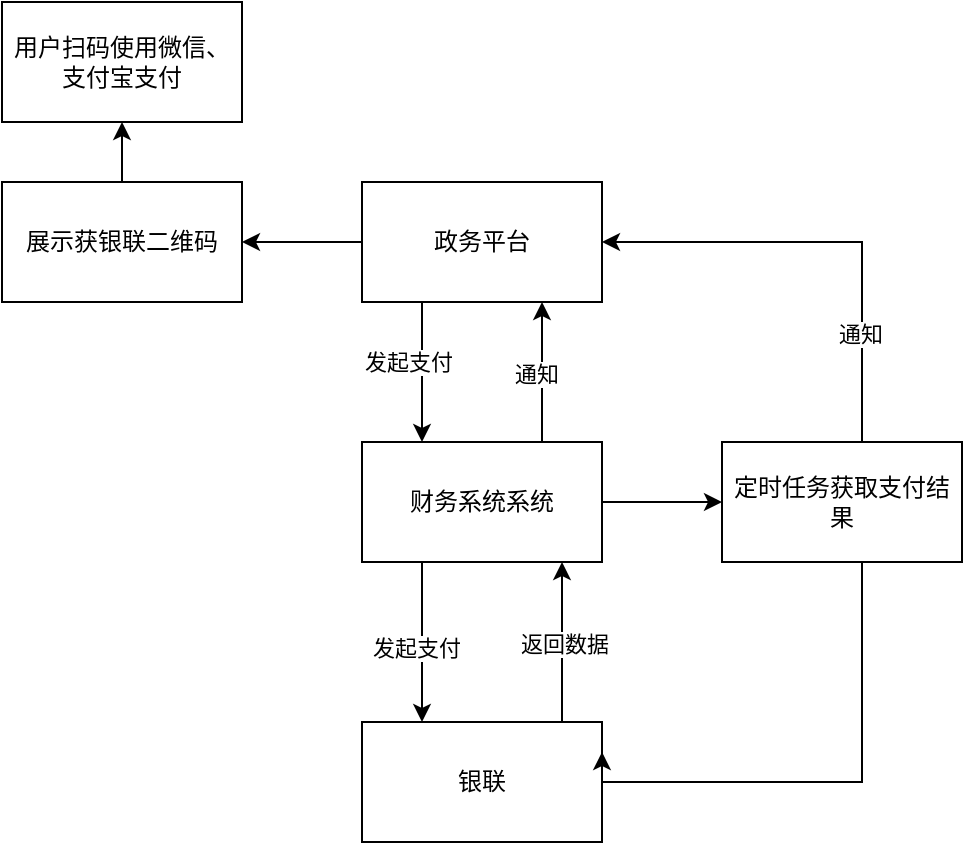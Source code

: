 <mxfile version="24.2.5" type="github">
  <diagram name="第 1 页" id="gC64RIAmAKdzleii_ZuX">
    <mxGraphModel dx="1434" dy="746" grid="1" gridSize="10" guides="1" tooltips="1" connect="1" arrows="1" fold="1" page="1" pageScale="1" pageWidth="827" pageHeight="1169" math="0" shadow="0">
      <root>
        <mxCell id="0" />
        <mxCell id="1" parent="0" />
        <mxCell id="hGduqSqF2w4iXzGVrDcJ-5" style="edgeStyle=orthogonalEdgeStyle;rounded=0;orthogonalLoop=1;jettySize=auto;html=1;" edge="1" parent="1" source="hGduqSqF2w4iXzGVrDcJ-1" target="hGduqSqF2w4iXzGVrDcJ-3">
          <mxGeometry relative="1" as="geometry">
            <Array as="points">
              <mxPoint x="360" y="410" />
              <mxPoint x="360" y="410" />
            </Array>
          </mxGeometry>
        </mxCell>
        <mxCell id="hGduqSqF2w4iXzGVrDcJ-6" value="发起支付" style="edgeLabel;html=1;align=center;verticalAlign=middle;resizable=0;points=[];" vertex="1" connectable="0" parent="hGduqSqF2w4iXzGVrDcJ-5">
          <mxGeometry x="-0.143" y="-7" relative="1" as="geometry">
            <mxPoint as="offset" />
          </mxGeometry>
        </mxCell>
        <mxCell id="hGduqSqF2w4iXzGVrDcJ-21" style="edgeStyle=orthogonalEdgeStyle;rounded=0;orthogonalLoop=1;jettySize=auto;html=1;" edge="1" parent="1" source="hGduqSqF2w4iXzGVrDcJ-1" target="hGduqSqF2w4iXzGVrDcJ-11">
          <mxGeometry relative="1" as="geometry" />
        </mxCell>
        <mxCell id="hGduqSqF2w4iXzGVrDcJ-1" value="政务平台" style="rounded=0;whiteSpace=wrap;html=1;" vertex="1" parent="1">
          <mxGeometry x="330" y="300" width="120" height="60" as="geometry" />
        </mxCell>
        <mxCell id="hGduqSqF2w4iXzGVrDcJ-7" style="edgeStyle=orthogonalEdgeStyle;rounded=0;orthogonalLoop=1;jettySize=auto;html=1;" edge="1" parent="1" source="hGduqSqF2w4iXzGVrDcJ-3" target="hGduqSqF2w4iXzGVrDcJ-4">
          <mxGeometry relative="1" as="geometry">
            <Array as="points">
              <mxPoint x="360" y="550" />
              <mxPoint x="360" y="550" />
            </Array>
          </mxGeometry>
        </mxCell>
        <mxCell id="hGduqSqF2w4iXzGVrDcJ-8" value="发起支付" style="edgeLabel;html=1;align=center;verticalAlign=middle;resizable=0;points=[];" vertex="1" connectable="0" parent="hGduqSqF2w4iXzGVrDcJ-7">
          <mxGeometry x="0.075" y="-3" relative="1" as="geometry">
            <mxPoint as="offset" />
          </mxGeometry>
        </mxCell>
        <mxCell id="hGduqSqF2w4iXzGVrDcJ-16" style="edgeStyle=orthogonalEdgeStyle;rounded=0;orthogonalLoop=1;jettySize=auto;html=1;" edge="1" parent="1" source="hGduqSqF2w4iXzGVrDcJ-3" target="hGduqSqF2w4iXzGVrDcJ-15">
          <mxGeometry relative="1" as="geometry" />
        </mxCell>
        <mxCell id="hGduqSqF2w4iXzGVrDcJ-25" style="edgeStyle=orthogonalEdgeStyle;rounded=0;orthogonalLoop=1;jettySize=auto;html=1;entryX=0.75;entryY=1;entryDx=0;entryDy=0;" edge="1" parent="1" source="hGduqSqF2w4iXzGVrDcJ-3" target="hGduqSqF2w4iXzGVrDcJ-1">
          <mxGeometry relative="1" as="geometry">
            <Array as="points">
              <mxPoint x="420" y="410" />
              <mxPoint x="420" y="410" />
            </Array>
          </mxGeometry>
        </mxCell>
        <mxCell id="hGduqSqF2w4iXzGVrDcJ-26" value="通知" style="edgeLabel;html=1;align=center;verticalAlign=middle;resizable=0;points=[];" vertex="1" connectable="0" parent="hGduqSqF2w4iXzGVrDcJ-25">
          <mxGeometry x="-0.029" y="3" relative="1" as="geometry">
            <mxPoint as="offset" />
          </mxGeometry>
        </mxCell>
        <mxCell id="hGduqSqF2w4iXzGVrDcJ-3" value="财务系统系统" style="rounded=0;whiteSpace=wrap;html=1;" vertex="1" parent="1">
          <mxGeometry x="330" y="430" width="120" height="60" as="geometry" />
        </mxCell>
        <mxCell id="hGduqSqF2w4iXzGVrDcJ-23" style="edgeStyle=orthogonalEdgeStyle;rounded=0;orthogonalLoop=1;jettySize=auto;html=1;" edge="1" parent="1" source="hGduqSqF2w4iXzGVrDcJ-4" target="hGduqSqF2w4iXzGVrDcJ-3">
          <mxGeometry relative="1" as="geometry">
            <Array as="points">
              <mxPoint x="430" y="520" />
              <mxPoint x="430" y="520" />
            </Array>
          </mxGeometry>
        </mxCell>
        <mxCell id="hGduqSqF2w4iXzGVrDcJ-24" value="返回数据" style="edgeLabel;html=1;align=center;verticalAlign=middle;resizable=0;points=[];" vertex="1" connectable="0" parent="hGduqSqF2w4iXzGVrDcJ-23">
          <mxGeometry x="-0.025" y="-1" relative="1" as="geometry">
            <mxPoint as="offset" />
          </mxGeometry>
        </mxCell>
        <mxCell id="hGduqSqF2w4iXzGVrDcJ-4" value="银联" style="rounded=0;whiteSpace=wrap;html=1;" vertex="1" parent="1">
          <mxGeometry x="330" y="570" width="120" height="60" as="geometry" />
        </mxCell>
        <mxCell id="hGduqSqF2w4iXzGVrDcJ-22" style="edgeStyle=orthogonalEdgeStyle;rounded=0;orthogonalLoop=1;jettySize=auto;html=1;entryX=0.5;entryY=1;entryDx=0;entryDy=0;" edge="1" parent="1" source="hGduqSqF2w4iXzGVrDcJ-11" target="hGduqSqF2w4iXzGVrDcJ-12">
          <mxGeometry relative="1" as="geometry" />
        </mxCell>
        <mxCell id="hGduqSqF2w4iXzGVrDcJ-11" value="展示获银联二维码" style="rounded=0;whiteSpace=wrap;html=1;" vertex="1" parent="1">
          <mxGeometry x="150" y="300" width="120" height="60" as="geometry" />
        </mxCell>
        <mxCell id="hGduqSqF2w4iXzGVrDcJ-12" value="用户扫码使用微信、支付宝支付" style="rounded=0;whiteSpace=wrap;html=1;" vertex="1" parent="1">
          <mxGeometry x="150" y="210" width="120" height="60" as="geometry" />
        </mxCell>
        <mxCell id="hGduqSqF2w4iXzGVrDcJ-18" style="edgeStyle=orthogonalEdgeStyle;rounded=0;orthogonalLoop=1;jettySize=auto;html=1;entryX=1;entryY=0.25;entryDx=0;entryDy=0;" edge="1" parent="1" source="hGduqSqF2w4iXzGVrDcJ-15" target="hGduqSqF2w4iXzGVrDcJ-4">
          <mxGeometry relative="1" as="geometry">
            <mxPoint x="640" y="530" as="sourcePoint" />
            <mxPoint x="460" y="640" as="targetPoint" />
            <Array as="points">
              <mxPoint x="580" y="600" />
              <mxPoint x="450" y="600" />
            </Array>
          </mxGeometry>
        </mxCell>
        <mxCell id="hGduqSqF2w4iXzGVrDcJ-19" style="edgeStyle=orthogonalEdgeStyle;rounded=0;orthogonalLoop=1;jettySize=auto;html=1;exitX=0.5;exitY=0;exitDx=0;exitDy=0;" edge="1" parent="1" source="hGduqSqF2w4iXzGVrDcJ-15" target="hGduqSqF2w4iXzGVrDcJ-1">
          <mxGeometry relative="1" as="geometry">
            <mxPoint x="635" y="415" as="sourcePoint" />
            <mxPoint x="505" y="300" as="targetPoint" />
            <Array as="points">
              <mxPoint x="580" y="430" />
              <mxPoint x="580" y="330" />
            </Array>
          </mxGeometry>
        </mxCell>
        <mxCell id="hGduqSqF2w4iXzGVrDcJ-20" value="通知" style="edgeLabel;html=1;align=center;verticalAlign=middle;resizable=0;points=[];" vertex="1" connectable="0" parent="hGduqSqF2w4iXzGVrDcJ-19">
          <mxGeometry x="-0.461" y="1" relative="1" as="geometry">
            <mxPoint as="offset" />
          </mxGeometry>
        </mxCell>
        <mxCell id="hGduqSqF2w4iXzGVrDcJ-15" value="定时任务获取支付结果" style="rounded=0;whiteSpace=wrap;html=1;" vertex="1" parent="1">
          <mxGeometry x="510" y="430" width="120" height="60" as="geometry" />
        </mxCell>
      </root>
    </mxGraphModel>
  </diagram>
</mxfile>
